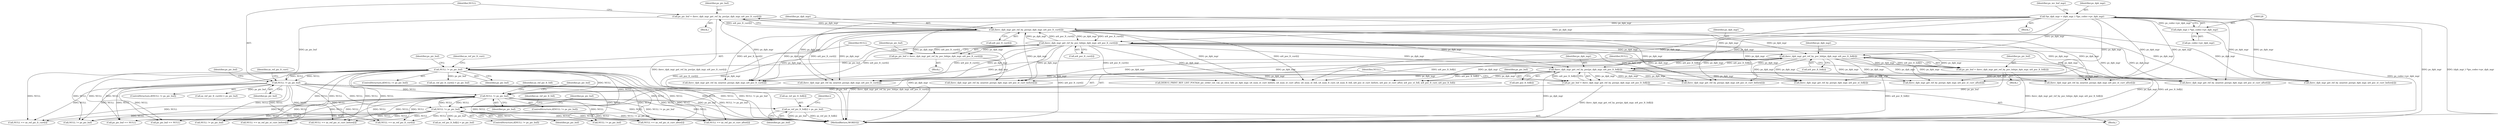 digraph "0_Android_913d9e8d93d6b81bb8eac3fc2c1426651f5b259d_0@array" {
"1000611" [label="(Call,as_ref_pic_lt_foll[i] = ps_pic_buf)"];
"1000603" [label="(Call,NULL != ps_pic_buf)"];
"1000517" [label="(Call,NULL != ps_pic_buf)"];
"1000540" [label="(Call,NULL != ps_pic_buf)"];
"1000532" [label="(Call,ps_pic_buf = ihevc_dpb_mgr_get_ref_by_poc(ps_dpb_mgr, ai4_poc_lt_curr[i]))"];
"1000534" [label="(Call,ihevc_dpb_mgr_get_ref_by_poc(ps_dpb_mgr, ai4_poc_lt_curr[i]))"];
"1000125" [label="(Call,*ps_dpb_mgr = (dpb_mgr_t *)ps_codec->pv_dpb_mgr)"];
"1000127" [label="(Call,(dpb_mgr_t *)ps_codec->pv_dpb_mgr)"];
"1000511" [label="(Call,ihevc_dpb_mgr_get_ref_by_poc_lsb(ps_dpb_mgr, ai4_poc_lt_curr[i]))"];
"1000509" [label="(Call,ps_pic_buf = ihevc_dpb_mgr_get_ref_by_poc_lsb(ps_dpb_mgr, ai4_poc_lt_curr[i]))"];
"1000580" [label="(Call,NULL != ps_pic_buf)"];
"1000572" [label="(Call,ps_pic_buf = ihevc_dpb_mgr_get_ref_by_poc_lsb(ps_dpb_mgr, ai4_poc_lt_foll[i]))"];
"1000574" [label="(Call,ihevc_dpb_mgr_get_ref_by_poc_lsb(ps_dpb_mgr, ai4_poc_lt_foll[i]))"];
"1000597" [label="(Call,ihevc_dpb_mgr_get_ref_by_poc(ps_dpb_mgr, ai4_poc_lt_foll[i]))"];
"1000595" [label="(Call,ps_pic_buf = ihevc_dpb_mgr_get_ref_by_poc(ps_dpb_mgr, ai4_poc_lt_foll[i]))"];
"1001300" [label="(MethodReturn,WORD32)"];
"1001049" [label="(Call,NULL == as_ref_pic_st_curr_before[i])"];
"1000590" [label="(Identifier,as_ref_pic_lt_foll)"];
"1000573" [label="(Identifier,ps_pic_buf)"];
"1000540" [label="(Call,NULL != ps_pic_buf)"];
"1000576" [label="(Call,ai4_poc_lt_foll[i])"];
"1000596" [label="(Identifier,ps_pic_buf)"];
"1000539" [label="(ControlStructure,if(NULL != ps_pic_buf))"];
"1000508" [label="(Block,)"];
"1001091" [label="(Call,NULL == as_ref_pic_lt_curr[i])"];
"1000516" [label="(ControlStructure,if(NULL != ps_pic_buf))"];
"1000582" [label="(Identifier,ps_pic_buf)"];
"1000575" [label="(Identifier,ps_dpb_mgr)"];
"1000548" [label="(Call,as_ref_pic_lt_curr[i] = ps_pic_buf)"];
"1000563" [label="(Identifier,i)"];
"1000588" [label="(Call,as_ref_pic_lt_foll[i] = ps_pic_buf)"];
"1000598" [label="(Identifier,ps_dpb_mgr)"];
"1000612" [label="(Call,as_ref_pic_lt_foll[i])"];
"1000604" [label="(Identifier,NULL)"];
"1000615" [label="(Identifier,ps_pic_buf)"];
"1000608" [label="(Identifier,ps_pic_buf)"];
"1001191" [label="(Call,DEBUG_PRINT_REF_LIST_POCS(i4_pic_order_cnt_val, ps_slice_hdr, ps_dpb_mgr, u4_num_st_curr_before, u4_num_st_curr_after, u4_num_st_foll, u4_num_lt_curr, u4_num_lt_foll, ai4_poc_st_curr_before, ai4_poc_st_curr_after, ai4_poc_st_foll, ai4_poc_lt_curr, ai4_poc_lt_foll))"];
"1000542" [label="(Identifier,ps_pic_buf)"];
"1000579" [label="(ControlStructure,if(NULL != ps_pic_buf))"];
"1000510" [label="(Identifier,ps_pic_buf)"];
"1001007" [label="(Call,NULL == as_ref_pic_st_curr_after[i])"];
"1000603" [label="(Call,NULL != ps_pic_buf)"];
"1000550" [label="(Identifier,as_ref_pic_lt_curr)"];
"1000531" [label="(Block,)"];
"1000597" [label="(Call,ihevc_dpb_mgr_get_ref_by_poc(ps_dpb_mgr, ai4_poc_lt_foll[i]))"];
"1000525" [label="(Call,as_ref_pic_lt_curr[i] = ps_pic_buf)"];
"1000572" [label="(Call,ps_pic_buf = ihevc_dpb_mgr_get_ref_by_poc_lsb(ps_dpb_mgr, ai4_poc_lt_foll[i]))"];
"1000599" [label="(Call,ai4_poc_lt_foll[i])"];
"1000611" [label="(Call,as_ref_pic_lt_foll[i] = ps_pic_buf)"];
"1000126" [label="(Identifier,ps_dpb_mgr)"];
"1000595" [label="(Call,ps_pic_buf = ihevc_dpb_mgr_get_ref_by_poc(ps_dpb_mgr, ai4_poc_lt_foll[i]))"];
"1000134" [label="(Identifier,ps_mv_buf_mgr)"];
"1000594" [label="(Block,)"];
"1000814" [label="(Call,NULL == as_ref_pic_st_curr_after[i])"];
"1000669" [label="(Call,NULL != ps_pic_buf)"];
"1000702" [label="(Call,NULL != ps_pic_buf)"];
"1000580" [label="(Call,NULL != ps_pic_buf)"];
"1000522" [label="(Identifier,ps_pic_buf)"];
"1000509" [label="(Call,ps_pic_buf = ihevc_dpb_mgr_get_ref_by_poc_lsb(ps_dpb_mgr, ai4_poc_lt_curr[i]))"];
"1000536" [label="(Call,ai4_poc_lt_curr[i])"];
"1000125" [label="(Call,*ps_dpb_mgr = (dpb_mgr_t *)ps_codec->pv_dpb_mgr)"];
"1000663" [label="(Call,ihevc_dpb_mgr_get_ref_by_poc(ps_dpb_mgr, ai4_poc_st_curr_after[i]))"];
"1001101" [label="(Call,ihevc_dpb_mgr_get_ref_by_nearest_poc(ps_dpb_mgr, ai4_poc_lt_curr[i]))"];
"1000127" [label="(Call,(dpb_mgr_t *)ps_codec->pv_dpb_mgr)"];
"1001170" [label="(Call,ps_pic_buf == NULL)"];
"1000772" [label="(Call,NULL == as_ref_pic_st_curr_before[i])"];
"1000535" [label="(Identifier,ps_dpb_mgr)"];
"1000856" [label="(Call,NULL == as_ref_pic_lt_curr[i])"];
"1000511" [label="(Call,ihevc_dpb_mgr_get_ref_by_poc_lsb(ps_dpb_mgr, ai4_poc_lt_curr[i]))"];
"1000782" [label="(Call,ihevc_dpb_mgr_get_ref_by_nearest_poc(ps_dpb_mgr, ai4_poc_st_curr_before[i]))"];
"1000512" [label="(Identifier,ps_dpb_mgr)"];
"1000527" [label="(Identifier,as_ref_pic_lt_curr)"];
"1000533" [label="(Identifier,ps_pic_buf)"];
"1000517" [label="(Call,NULL != ps_pic_buf)"];
"1001017" [label="(Call,ihevc_dpb_mgr_get_ref_by_nearest_poc(ps_dpb_mgr, ai4_poc_st_curr_after[i]))"];
"1000519" [label="(Identifier,ps_pic_buf)"];
"1000866" [label="(Call,ihevc_dpb_mgr_get_ref_by_nearest_poc(ps_dpb_mgr, ai4_poc_lt_curr[i]))"];
"1000112" [label="(Block,)"];
"1000581" [label="(Identifier,NULL)"];
"1000613" [label="(Identifier,as_ref_pic_lt_foll)"];
"1000574" [label="(Call,ihevc_dpb_mgr_get_ref_by_poc_lsb(ps_dpb_mgr, ai4_poc_lt_foll[i]))"];
"1000585" [label="(Identifier,ps_pic_buf)"];
"1000518" [label="(Identifier,NULL)"];
"1001059" [label="(Call,ihevc_dpb_mgr_get_ref_by_nearest_poc(ps_dpb_mgr, ai4_poc_st_curr_before[i]))"];
"1000605" [label="(Identifier,ps_pic_buf)"];
"1000545" [label="(Identifier,ps_pic_buf)"];
"1000630" [label="(Call,ihevc_dpb_mgr_get_ref_by_poc(ps_dpb_mgr, ai4_poc_st_curr_before[i]))"];
"1000696" [label="(Call,ihevc_dpb_mgr_get_ref_by_poc(ps_dpb_mgr, ai4_poc_st_foll[i]))"];
"1000824" [label="(Call,ihevc_dpb_mgr_get_ref_by_nearest_poc(ps_dpb_mgr, ai4_poc_st_curr_after[i]))"];
"1000636" [label="(Call,NULL != ps_pic_buf)"];
"1000532" [label="(Call,ps_pic_buf = ihevc_dpb_mgr_get_ref_by_poc(ps_dpb_mgr, ai4_poc_lt_curr[i]))"];
"1000571" [label="(Block,)"];
"1000129" [label="(Call,ps_codec->pv_dpb_mgr)"];
"1000935" [label="(Call,ps_pic_buf == NULL)"];
"1000541" [label="(Identifier,NULL)"];
"1000513" [label="(Call,ai4_poc_lt_curr[i])"];
"1000602" [label="(ControlStructure,if(NULL != ps_pic_buf))"];
"1000534" [label="(Call,ihevc_dpb_mgr_get_ref_by_poc(ps_dpb_mgr, ai4_poc_lt_curr[i]))"];
"1000611" -> "1000594"  [label="AST: "];
"1000611" -> "1000615"  [label="CFG: "];
"1000612" -> "1000611"  [label="AST: "];
"1000615" -> "1000611"  [label="AST: "];
"1000563" -> "1000611"  [label="CFG: "];
"1000611" -> "1001300"  [label="DDG: ps_pic_buf"];
"1000611" -> "1001300"  [label="DDG: as_ref_pic_lt_foll[i]"];
"1000603" -> "1000611"  [label="DDG: ps_pic_buf"];
"1000603" -> "1000602"  [label="AST: "];
"1000603" -> "1000605"  [label="CFG: "];
"1000604" -> "1000603"  [label="AST: "];
"1000605" -> "1000603"  [label="AST: "];
"1000608" -> "1000603"  [label="CFG: "];
"1000613" -> "1000603"  [label="CFG: "];
"1000603" -> "1001300"  [label="DDG: NULL"];
"1000603" -> "1001300"  [label="DDG: NULL != ps_pic_buf"];
"1000603" -> "1000580"  [label="DDG: NULL"];
"1000517" -> "1000603"  [label="DDG: NULL"];
"1000580" -> "1000603"  [label="DDG: NULL"];
"1000540" -> "1000603"  [label="DDG: NULL"];
"1000595" -> "1000603"  [label="DDG: ps_pic_buf"];
"1000603" -> "1000636"  [label="DDG: NULL"];
"1000603" -> "1000669"  [label="DDG: NULL"];
"1000603" -> "1000702"  [label="DDG: NULL"];
"1000603" -> "1000772"  [label="DDG: NULL"];
"1000603" -> "1000814"  [label="DDG: NULL"];
"1000603" -> "1000856"  [label="DDG: NULL"];
"1000603" -> "1000935"  [label="DDG: NULL"];
"1000603" -> "1001007"  [label="DDG: NULL"];
"1000603" -> "1001049"  [label="DDG: NULL"];
"1000603" -> "1001091"  [label="DDG: NULL"];
"1000603" -> "1001170"  [label="DDG: NULL"];
"1000517" -> "1000516"  [label="AST: "];
"1000517" -> "1000519"  [label="CFG: "];
"1000518" -> "1000517"  [label="AST: "];
"1000519" -> "1000517"  [label="AST: "];
"1000522" -> "1000517"  [label="CFG: "];
"1000527" -> "1000517"  [label="CFG: "];
"1000517" -> "1001300"  [label="DDG: NULL"];
"1000517" -> "1001300"  [label="DDG: NULL != ps_pic_buf"];
"1000540" -> "1000517"  [label="DDG: NULL"];
"1000509" -> "1000517"  [label="DDG: ps_pic_buf"];
"1000517" -> "1000525"  [label="DDG: ps_pic_buf"];
"1000517" -> "1000540"  [label="DDG: NULL"];
"1000517" -> "1000580"  [label="DDG: NULL"];
"1000517" -> "1000636"  [label="DDG: NULL"];
"1000517" -> "1000669"  [label="DDG: NULL"];
"1000517" -> "1000702"  [label="DDG: NULL"];
"1000517" -> "1000772"  [label="DDG: NULL"];
"1000517" -> "1000814"  [label="DDG: NULL"];
"1000517" -> "1000856"  [label="DDG: NULL"];
"1000517" -> "1000935"  [label="DDG: NULL"];
"1000517" -> "1001007"  [label="DDG: NULL"];
"1000517" -> "1001049"  [label="DDG: NULL"];
"1000517" -> "1001091"  [label="DDG: NULL"];
"1000517" -> "1001170"  [label="DDG: NULL"];
"1000540" -> "1000539"  [label="AST: "];
"1000540" -> "1000542"  [label="CFG: "];
"1000541" -> "1000540"  [label="AST: "];
"1000542" -> "1000540"  [label="AST: "];
"1000545" -> "1000540"  [label="CFG: "];
"1000550" -> "1000540"  [label="CFG: "];
"1000540" -> "1001300"  [label="DDG: NULL != ps_pic_buf"];
"1000540" -> "1001300"  [label="DDG: NULL"];
"1000532" -> "1000540"  [label="DDG: ps_pic_buf"];
"1000540" -> "1000548"  [label="DDG: ps_pic_buf"];
"1000540" -> "1000580"  [label="DDG: NULL"];
"1000540" -> "1000636"  [label="DDG: NULL"];
"1000540" -> "1000669"  [label="DDG: NULL"];
"1000540" -> "1000702"  [label="DDG: NULL"];
"1000540" -> "1000772"  [label="DDG: NULL"];
"1000540" -> "1000814"  [label="DDG: NULL"];
"1000540" -> "1000856"  [label="DDG: NULL"];
"1000540" -> "1000935"  [label="DDG: NULL"];
"1000540" -> "1001007"  [label="DDG: NULL"];
"1000540" -> "1001049"  [label="DDG: NULL"];
"1000540" -> "1001091"  [label="DDG: NULL"];
"1000540" -> "1001170"  [label="DDG: NULL"];
"1000532" -> "1000531"  [label="AST: "];
"1000532" -> "1000534"  [label="CFG: "];
"1000533" -> "1000532"  [label="AST: "];
"1000534" -> "1000532"  [label="AST: "];
"1000541" -> "1000532"  [label="CFG: "];
"1000532" -> "1001300"  [label="DDG: ihevc_dpb_mgr_get_ref_by_poc(ps_dpb_mgr, ai4_poc_lt_curr[i])"];
"1000534" -> "1000532"  [label="DDG: ps_dpb_mgr"];
"1000534" -> "1000532"  [label="DDG: ai4_poc_lt_curr[i]"];
"1000534" -> "1000536"  [label="CFG: "];
"1000535" -> "1000534"  [label="AST: "];
"1000536" -> "1000534"  [label="AST: "];
"1000534" -> "1001300"  [label="DDG: ai4_poc_lt_curr[i]"];
"1000534" -> "1001300"  [label="DDG: ps_dpb_mgr"];
"1000534" -> "1000511"  [label="DDG: ps_dpb_mgr"];
"1000534" -> "1000511"  [label="DDG: ai4_poc_lt_curr[i]"];
"1000125" -> "1000534"  [label="DDG: ps_dpb_mgr"];
"1000511" -> "1000534"  [label="DDG: ps_dpb_mgr"];
"1000511" -> "1000534"  [label="DDG: ai4_poc_lt_curr[i]"];
"1000534" -> "1000574"  [label="DDG: ps_dpb_mgr"];
"1000534" -> "1000597"  [label="DDG: ps_dpb_mgr"];
"1000534" -> "1000630"  [label="DDG: ps_dpb_mgr"];
"1000534" -> "1000663"  [label="DDG: ps_dpb_mgr"];
"1000534" -> "1000696"  [label="DDG: ps_dpb_mgr"];
"1000534" -> "1000782"  [label="DDG: ps_dpb_mgr"];
"1000534" -> "1000824"  [label="DDG: ps_dpb_mgr"];
"1000534" -> "1000866"  [label="DDG: ps_dpb_mgr"];
"1000534" -> "1000866"  [label="DDG: ai4_poc_lt_curr[i]"];
"1000534" -> "1001017"  [label="DDG: ps_dpb_mgr"];
"1000534" -> "1001059"  [label="DDG: ps_dpb_mgr"];
"1000534" -> "1001101"  [label="DDG: ps_dpb_mgr"];
"1000534" -> "1001101"  [label="DDG: ai4_poc_lt_curr[i]"];
"1000534" -> "1001191"  [label="DDG: ps_dpb_mgr"];
"1000534" -> "1001191"  [label="DDG: ai4_poc_lt_curr[i]"];
"1000125" -> "1000112"  [label="AST: "];
"1000125" -> "1000127"  [label="CFG: "];
"1000126" -> "1000125"  [label="AST: "];
"1000127" -> "1000125"  [label="AST: "];
"1000134" -> "1000125"  [label="CFG: "];
"1000125" -> "1001300"  [label="DDG: ps_dpb_mgr"];
"1000125" -> "1001300"  [label="DDG: (dpb_mgr_t *)ps_codec->pv_dpb_mgr"];
"1000127" -> "1000125"  [label="DDG: ps_codec->pv_dpb_mgr"];
"1000125" -> "1000511"  [label="DDG: ps_dpb_mgr"];
"1000125" -> "1000574"  [label="DDG: ps_dpb_mgr"];
"1000125" -> "1000597"  [label="DDG: ps_dpb_mgr"];
"1000125" -> "1000630"  [label="DDG: ps_dpb_mgr"];
"1000125" -> "1000663"  [label="DDG: ps_dpb_mgr"];
"1000125" -> "1000696"  [label="DDG: ps_dpb_mgr"];
"1000125" -> "1000782"  [label="DDG: ps_dpb_mgr"];
"1000125" -> "1000824"  [label="DDG: ps_dpb_mgr"];
"1000125" -> "1000866"  [label="DDG: ps_dpb_mgr"];
"1000125" -> "1001017"  [label="DDG: ps_dpb_mgr"];
"1000125" -> "1001059"  [label="DDG: ps_dpb_mgr"];
"1000125" -> "1001101"  [label="DDG: ps_dpb_mgr"];
"1000125" -> "1001191"  [label="DDG: ps_dpb_mgr"];
"1000127" -> "1000129"  [label="CFG: "];
"1000128" -> "1000127"  [label="AST: "];
"1000129" -> "1000127"  [label="AST: "];
"1000127" -> "1001300"  [label="DDG: ps_codec->pv_dpb_mgr"];
"1000511" -> "1000509"  [label="AST: "];
"1000511" -> "1000513"  [label="CFG: "];
"1000512" -> "1000511"  [label="AST: "];
"1000513" -> "1000511"  [label="AST: "];
"1000509" -> "1000511"  [label="CFG: "];
"1000511" -> "1001300"  [label="DDG: ai4_poc_lt_curr[i]"];
"1000511" -> "1001300"  [label="DDG: ps_dpb_mgr"];
"1000511" -> "1000509"  [label="DDG: ps_dpb_mgr"];
"1000511" -> "1000509"  [label="DDG: ai4_poc_lt_curr[i]"];
"1000511" -> "1000574"  [label="DDG: ps_dpb_mgr"];
"1000511" -> "1000597"  [label="DDG: ps_dpb_mgr"];
"1000511" -> "1000630"  [label="DDG: ps_dpb_mgr"];
"1000511" -> "1000663"  [label="DDG: ps_dpb_mgr"];
"1000511" -> "1000696"  [label="DDG: ps_dpb_mgr"];
"1000511" -> "1000782"  [label="DDG: ps_dpb_mgr"];
"1000511" -> "1000824"  [label="DDG: ps_dpb_mgr"];
"1000511" -> "1000866"  [label="DDG: ps_dpb_mgr"];
"1000511" -> "1000866"  [label="DDG: ai4_poc_lt_curr[i]"];
"1000511" -> "1001017"  [label="DDG: ps_dpb_mgr"];
"1000511" -> "1001059"  [label="DDG: ps_dpb_mgr"];
"1000511" -> "1001101"  [label="DDG: ps_dpb_mgr"];
"1000511" -> "1001101"  [label="DDG: ai4_poc_lt_curr[i]"];
"1000511" -> "1001191"  [label="DDG: ps_dpb_mgr"];
"1000511" -> "1001191"  [label="DDG: ai4_poc_lt_curr[i]"];
"1000509" -> "1000508"  [label="AST: "];
"1000510" -> "1000509"  [label="AST: "];
"1000518" -> "1000509"  [label="CFG: "];
"1000509" -> "1001300"  [label="DDG: ihevc_dpb_mgr_get_ref_by_poc_lsb(ps_dpb_mgr, ai4_poc_lt_curr[i])"];
"1000580" -> "1000579"  [label="AST: "];
"1000580" -> "1000582"  [label="CFG: "];
"1000581" -> "1000580"  [label="AST: "];
"1000582" -> "1000580"  [label="AST: "];
"1000585" -> "1000580"  [label="CFG: "];
"1000590" -> "1000580"  [label="CFG: "];
"1000580" -> "1001300"  [label="DDG: NULL != ps_pic_buf"];
"1000580" -> "1001300"  [label="DDG: NULL"];
"1000572" -> "1000580"  [label="DDG: ps_pic_buf"];
"1000580" -> "1000588"  [label="DDG: ps_pic_buf"];
"1000580" -> "1000636"  [label="DDG: NULL"];
"1000580" -> "1000669"  [label="DDG: NULL"];
"1000580" -> "1000702"  [label="DDG: NULL"];
"1000580" -> "1000772"  [label="DDG: NULL"];
"1000580" -> "1000814"  [label="DDG: NULL"];
"1000580" -> "1000856"  [label="DDG: NULL"];
"1000580" -> "1000935"  [label="DDG: NULL"];
"1000580" -> "1001007"  [label="DDG: NULL"];
"1000580" -> "1001049"  [label="DDG: NULL"];
"1000580" -> "1001091"  [label="DDG: NULL"];
"1000580" -> "1001170"  [label="DDG: NULL"];
"1000572" -> "1000571"  [label="AST: "];
"1000572" -> "1000574"  [label="CFG: "];
"1000573" -> "1000572"  [label="AST: "];
"1000574" -> "1000572"  [label="AST: "];
"1000581" -> "1000572"  [label="CFG: "];
"1000572" -> "1001300"  [label="DDG: ihevc_dpb_mgr_get_ref_by_poc_lsb(ps_dpb_mgr, ai4_poc_lt_foll[i])"];
"1000574" -> "1000572"  [label="DDG: ps_dpb_mgr"];
"1000574" -> "1000572"  [label="DDG: ai4_poc_lt_foll[i]"];
"1000574" -> "1000576"  [label="CFG: "];
"1000575" -> "1000574"  [label="AST: "];
"1000576" -> "1000574"  [label="AST: "];
"1000574" -> "1001300"  [label="DDG: ps_dpb_mgr"];
"1000574" -> "1001300"  [label="DDG: ai4_poc_lt_foll[i]"];
"1000597" -> "1000574"  [label="DDG: ps_dpb_mgr"];
"1000597" -> "1000574"  [label="DDG: ai4_poc_lt_foll[i]"];
"1000574" -> "1000597"  [label="DDG: ps_dpb_mgr"];
"1000574" -> "1000597"  [label="DDG: ai4_poc_lt_foll[i]"];
"1000574" -> "1000630"  [label="DDG: ps_dpb_mgr"];
"1000574" -> "1000663"  [label="DDG: ps_dpb_mgr"];
"1000574" -> "1000696"  [label="DDG: ps_dpb_mgr"];
"1000574" -> "1000782"  [label="DDG: ps_dpb_mgr"];
"1000574" -> "1000824"  [label="DDG: ps_dpb_mgr"];
"1000574" -> "1000866"  [label="DDG: ps_dpb_mgr"];
"1000574" -> "1001017"  [label="DDG: ps_dpb_mgr"];
"1000574" -> "1001059"  [label="DDG: ps_dpb_mgr"];
"1000574" -> "1001101"  [label="DDG: ps_dpb_mgr"];
"1000574" -> "1001191"  [label="DDG: ps_dpb_mgr"];
"1000574" -> "1001191"  [label="DDG: ai4_poc_lt_foll[i]"];
"1000597" -> "1000595"  [label="AST: "];
"1000597" -> "1000599"  [label="CFG: "];
"1000598" -> "1000597"  [label="AST: "];
"1000599" -> "1000597"  [label="AST: "];
"1000595" -> "1000597"  [label="CFG: "];
"1000597" -> "1001300"  [label="DDG: ai4_poc_lt_foll[i]"];
"1000597" -> "1001300"  [label="DDG: ps_dpb_mgr"];
"1000597" -> "1000595"  [label="DDG: ps_dpb_mgr"];
"1000597" -> "1000595"  [label="DDG: ai4_poc_lt_foll[i]"];
"1000597" -> "1000630"  [label="DDG: ps_dpb_mgr"];
"1000597" -> "1000663"  [label="DDG: ps_dpb_mgr"];
"1000597" -> "1000696"  [label="DDG: ps_dpb_mgr"];
"1000597" -> "1000782"  [label="DDG: ps_dpb_mgr"];
"1000597" -> "1000824"  [label="DDG: ps_dpb_mgr"];
"1000597" -> "1000866"  [label="DDG: ps_dpb_mgr"];
"1000597" -> "1001017"  [label="DDG: ps_dpb_mgr"];
"1000597" -> "1001059"  [label="DDG: ps_dpb_mgr"];
"1000597" -> "1001101"  [label="DDG: ps_dpb_mgr"];
"1000597" -> "1001191"  [label="DDG: ps_dpb_mgr"];
"1000597" -> "1001191"  [label="DDG: ai4_poc_lt_foll[i]"];
"1000595" -> "1000594"  [label="AST: "];
"1000596" -> "1000595"  [label="AST: "];
"1000604" -> "1000595"  [label="CFG: "];
"1000595" -> "1001300"  [label="DDG: ihevc_dpb_mgr_get_ref_by_poc(ps_dpb_mgr, ai4_poc_lt_foll[i])"];
}
